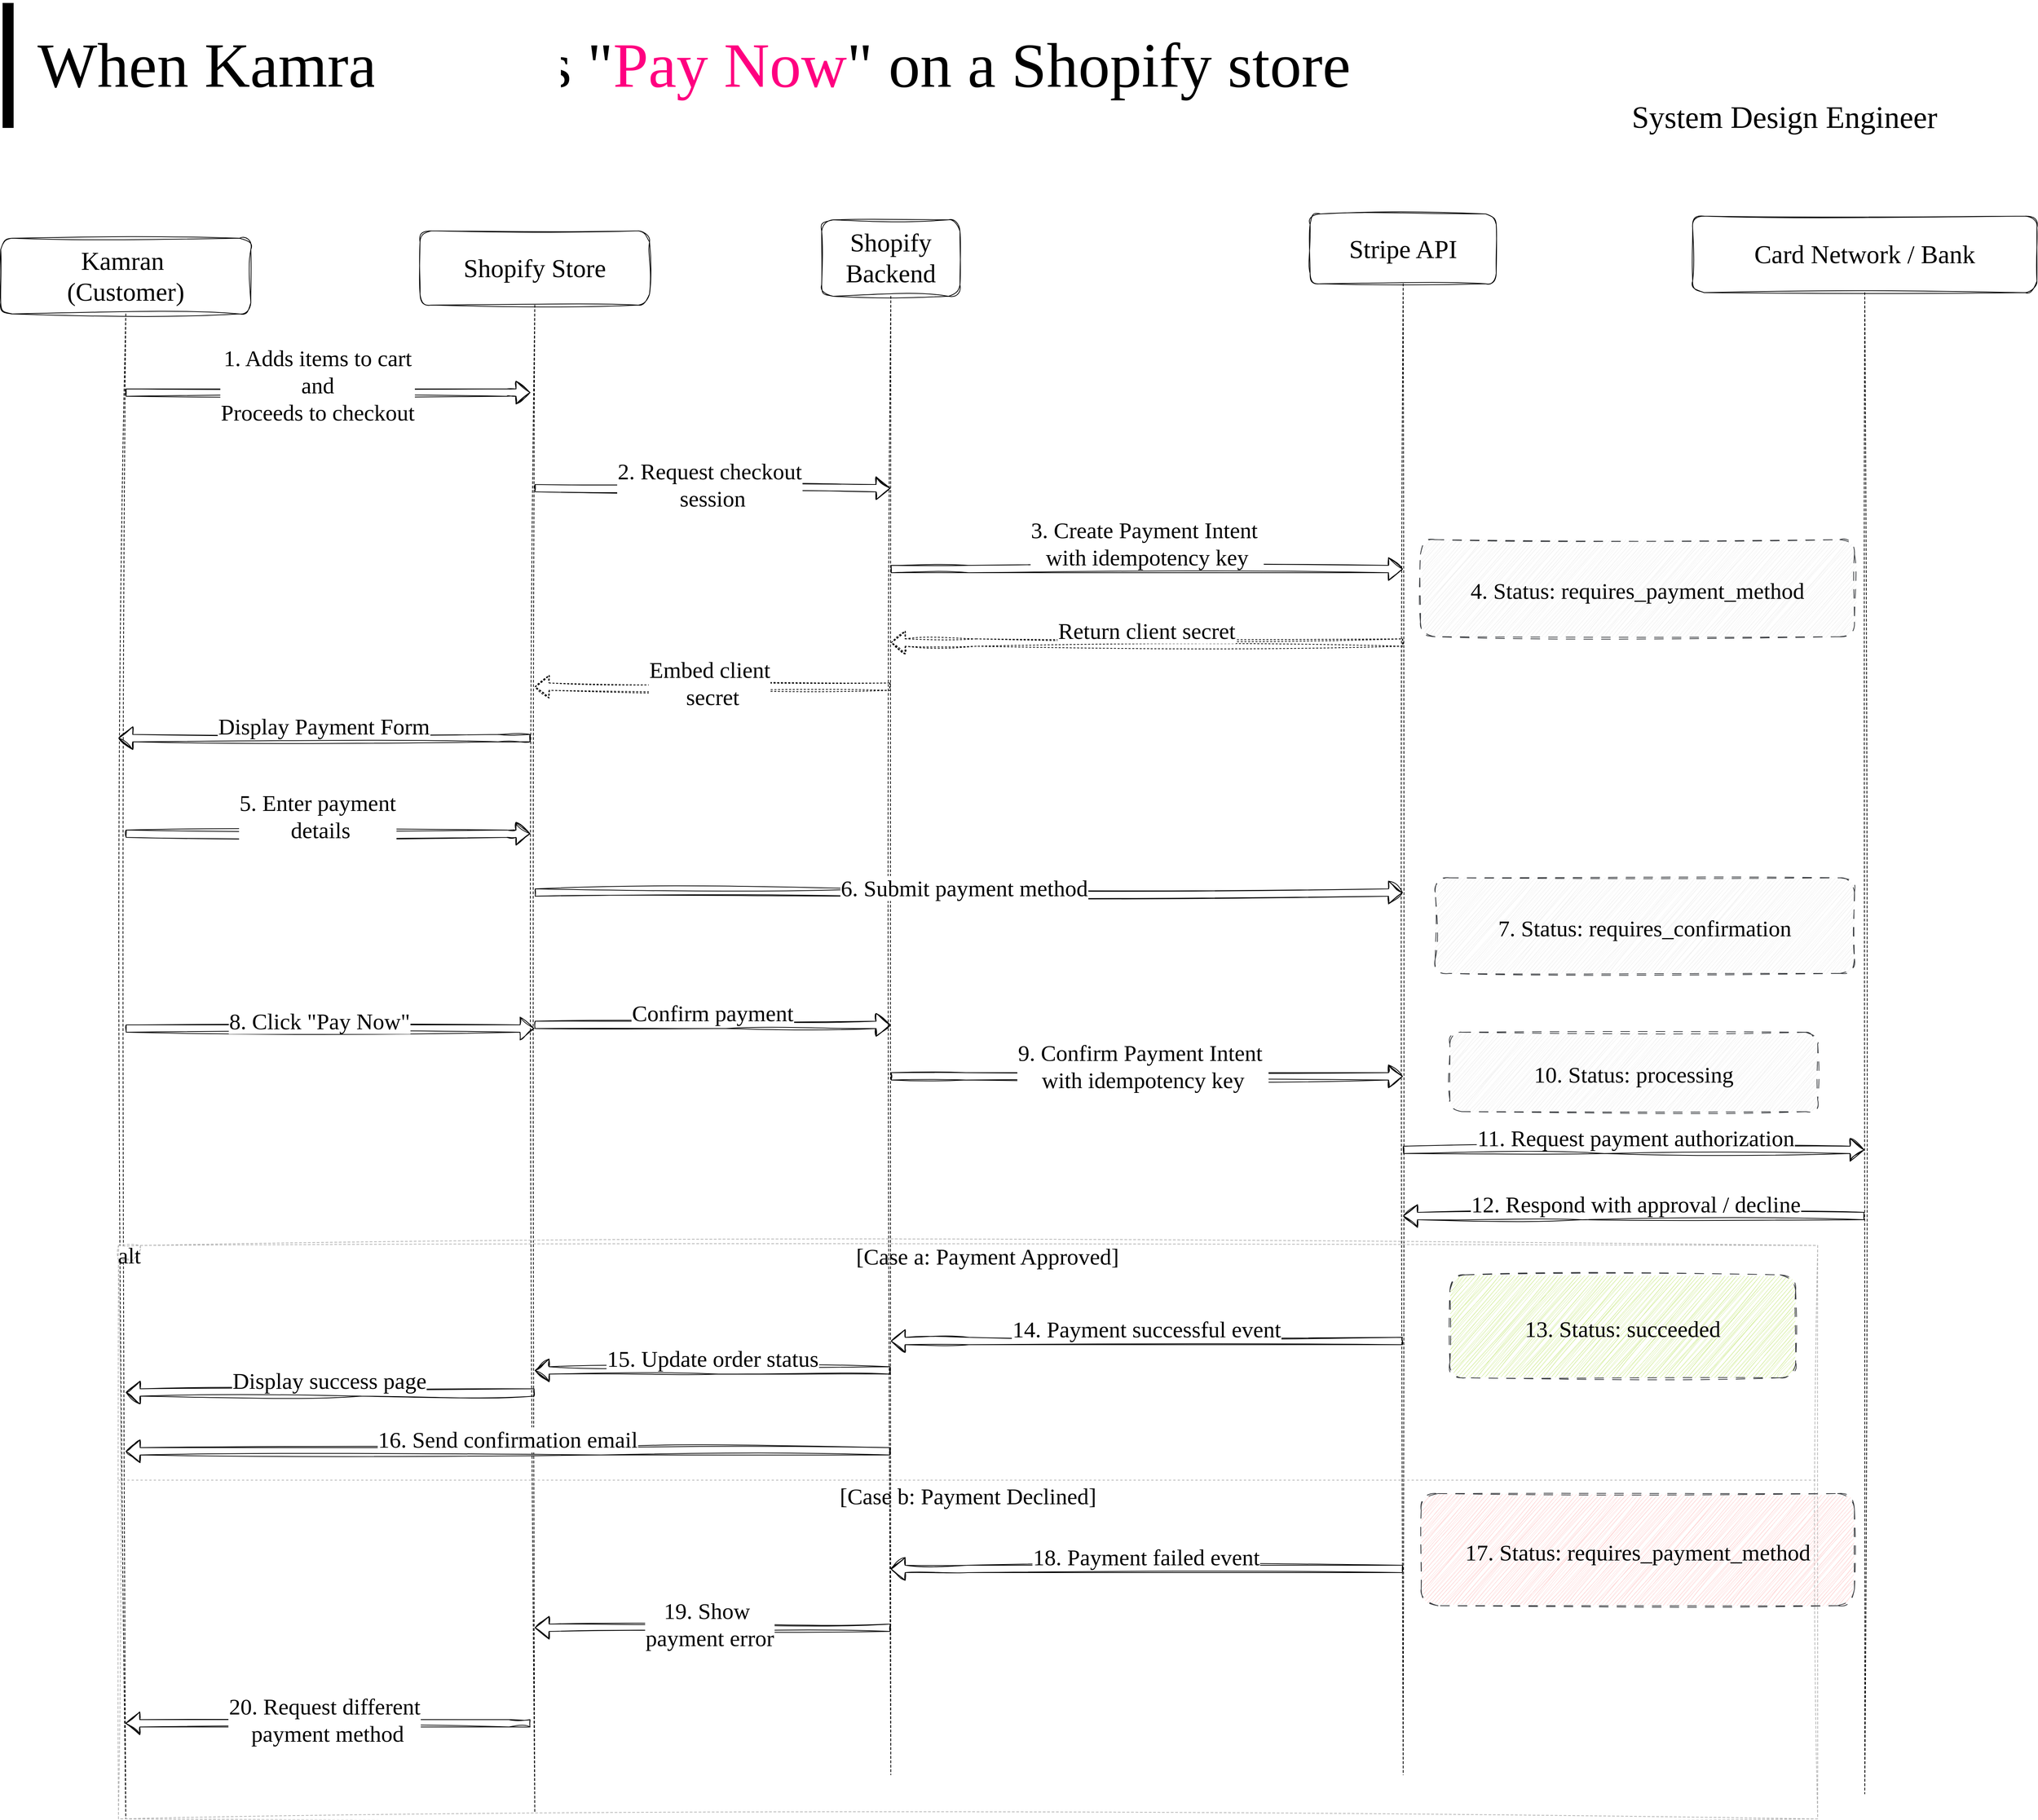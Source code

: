 <mxfile version="26.2.14">
  <diagram name="Page-1" id="UPiAZLYLy2CkkOvZXcHj">
    <mxGraphModel dx="3007" dy="1916" grid="1" gridSize="10" guides="1" tooltips="1" connect="1" arrows="1" fold="1" page="1" pageScale="1" pageWidth="3000" pageHeight="3000" background="light-dark(#FFFFFF,#000000)" math="0" shadow="0">
      <root>
        <mxCell id="0" />
        <mxCell id="1" parent="0" />
        <mxCell id="5miELfbbJMKruTsYyYmL-1" value="Kamran &#xa;(Customer)" style="shape=umlLifeline;perimeter=lifelinePerimeter;whiteSpace=wrap;container=1;dropTarget=0;collapsible=0;recursiveResize=0;outlineConnect=0;portConstraint=eastwest;newEdgeStyle={&quot;edgeStyle&quot;:&quot;elbowEdgeStyle&quot;,&quot;elbow&quot;:&quot;vertical&quot;,&quot;curved&quot;:0,&quot;rounded&quot;:0};size=103;fontFamily=Gloria Hallelujah;fontSource=https%3A%2F%2Ffonts.googleapis.com%2Fcss%3Ffamily%3DGloria%2BHallelujah;sketch=1;curveFitting=1;jiggle=2;fontSize=35;rounded=1;fontColor=light-dark(#000000,#9999FF);labelBackgroundColor=none;fillColor=light-dark(#FFFFFF,#000000);strokeColor=default;align=center;verticalAlign=middle;" vertex="1" parent="1">
          <mxGeometry x="116" y="585" width="340" height="2150" as="geometry" />
        </mxCell>
        <mxCell id="5miELfbbJMKruTsYyYmL-2" value="Shopify Store" style="shape=umlLifeline;perimeter=lifelinePerimeter;whiteSpace=wrap;container=1;dropTarget=0;collapsible=0;recursiveResize=0;outlineConnect=0;portConstraint=eastwest;newEdgeStyle={&quot;edgeStyle&quot;:&quot;elbowEdgeStyle&quot;,&quot;elbow&quot;:&quot;vertical&quot;,&quot;curved&quot;:0,&quot;rounded&quot;:0};size=101;fontFamily=Gloria Hallelujah;fontSource=https%3A%2F%2Ffonts.googleapis.com%2Fcss%3Ffamily%3DGloria%2BHallelujah;sketch=1;curveFitting=1;jiggle=2;fontSize=35;rounded=1;strokeColor=default;align=center;verticalAlign=middle;fontColor=light-dark(#000000,#9999FF);fillColor=light-dark(#FFFFFF,#000000);labelBackgroundColor=none;" vertex="1" parent="1">
          <mxGeometry x="686" y="575" width="312" height="2150" as="geometry" />
        </mxCell>
        <mxCell id="5miELfbbJMKruTsYyYmL-3" value="Shopify Backend" style="shape=umlLifeline;perimeter=lifelinePerimeter;whiteSpace=wrap;container=1;dropTarget=0;collapsible=0;recursiveResize=0;outlineConnect=0;portConstraint=eastwest;newEdgeStyle={&quot;edgeStyle&quot;:&quot;elbowEdgeStyle&quot;,&quot;elbow&quot;:&quot;vertical&quot;,&quot;curved&quot;:0,&quot;rounded&quot;:0};size=104;fontFamily=Gloria Hallelujah;fontSource=https%3A%2F%2Ffonts.googleapis.com%2Fcss%3Ffamily%3DGloria%2BHallelujah;sketch=1;curveFitting=1;jiggle=2;fontSize=35;rounded=1;strokeColor=default;align=center;verticalAlign=middle;fontColor=light-dark(#000000,#9999FF);fillColor=light-dark(#FFFFFF,#000000);labelBackgroundColor=none;" vertex="1" parent="1">
          <mxGeometry x="1232" y="560" width="188" height="2115" as="geometry" />
        </mxCell>
        <mxCell id="5miELfbbJMKruTsYyYmL-4" value="Stripe API" style="shape=umlLifeline;perimeter=lifelinePerimeter;whiteSpace=wrap;container=1;dropTarget=0;collapsible=0;recursiveResize=0;outlineConnect=0;portConstraint=eastwest;newEdgeStyle={&quot;edgeStyle&quot;:&quot;elbowEdgeStyle&quot;,&quot;elbow&quot;:&quot;vertical&quot;,&quot;curved&quot;:0,&quot;rounded&quot;:0};size=95;fontFamily=Gloria Hallelujah;fontSource=https%3A%2F%2Ffonts.googleapis.com%2Fcss%3Ffamily%3DGloria%2BHallelujah;sketch=1;curveFitting=1;jiggle=2;fontSize=35;rounded=1;strokeColor=default;align=center;verticalAlign=middle;fontColor=light-dark(#000000,#9999FF);fillColor=light-dark(#FFFFFF,#000000);labelBackgroundColor=none;" vertex="1" parent="1">
          <mxGeometry x="1896" y="552" width="253" height="2123" as="geometry" />
        </mxCell>
        <mxCell id="5miELfbbJMKruTsYyYmL-5" value="Card Network / Bank" style="shape=umlLifeline;perimeter=lifelinePerimeter;whiteSpace=wrap;container=1;dropTarget=0;collapsible=0;recursiveResize=0;outlineConnect=0;portConstraint=eastwest;newEdgeStyle={&quot;edgeStyle&quot;:&quot;elbowEdgeStyle&quot;,&quot;elbow&quot;:&quot;vertical&quot;,&quot;curved&quot;:0,&quot;rounded&quot;:0};size=104;fontFamily=Gloria Hallelujah;fontSource=https%3A%2F%2Ffonts.googleapis.com%2Fcss%3Ffamily%3DGloria%2BHallelujah;fontSize=35;sketch=1;curveFitting=1;jiggle=2;rounded=1;gradientColor=none;glass=0;movable=1;resizable=1;rotatable=1;deletable=1;editable=1;locked=0;connectable=1;strokeColor=default;align=center;verticalAlign=middle;fontColor=light-dark(#000000,#9999FF);fillColor=light-dark(#FFFFFF,#000000);labelBackgroundColor=none;" vertex="1" parent="1">
          <mxGeometry x="2416" y="555" width="468" height="2146" as="geometry" />
        </mxCell>
        <mxCell id="5miELfbbJMKruTsYyYmL-6" value="alt" style="shape=umlFrame;dashed=1;pointerEvents=0;dropTarget=0;strokeColor=#B3B3B3;height=20;width=30;fontFamily=Gloria Hallelujah;fontSource=https%3A%2F%2Ffonts.googleapis.com%2Fcss%3Ffamily%3DGloria%2BHallelujah;sketch=1;curveFitting=1;jiggle=2;fontSize=31;" vertex="1" parent="1">
          <mxGeometry x="276" y="1955" width="2310" height="780" as="geometry" />
        </mxCell>
        <mxCell id="5miELfbbJMKruTsYyYmL-7" value="[Case a: Payment Approved]" style="text;strokeColor=none;fillColor=none;align=center;verticalAlign=middle;whiteSpace=wrap;fontFamily=Gloria Hallelujah;fontSource=https%3A%2F%2Ffonts.googleapis.com%2Fcss%3Ffamily%3DGloria%2BHallelujah;fontSize=31;" vertex="1" parent="5miELfbbJMKruTsYyYmL-6">
          <mxGeometry x="53.063" width="2256.937" height="29.771" as="geometry" />
        </mxCell>
        <mxCell id="5miELfbbJMKruTsYyYmL-8" value="[Case b: Payment Declined]" style="shape=line;dashed=1;whiteSpace=wrap;verticalAlign=top;labelPosition=center;verticalLabelPosition=middle;align=center;strokeColor=#B3B3B3;fontFamily=Gloria Hallelujah;fontSource=https%3A%2F%2Ffonts.googleapis.com%2Fcss%3Ffamily%3DGloria%2BHallelujah;fontSize=31;" vertex="1" parent="5miELfbbJMKruTsYyYmL-6">
          <mxGeometry y="316.221" width="2310.0" height="5.954" as="geometry" />
        </mxCell>
        <mxCell id="5miELfbbJMKruTsYyYmL-11" value="2. Request checkout&#xa; session" style="verticalAlign=bottom;edgeStyle=elbowEdgeStyle;elbow=vertical;curved=0;rounded=0;endArrow=block;fontFamily=Gloria Hallelujah;fontSource=https%3A%2F%2Ffonts.googleapis.com%2Fcss%3Ffamily%3DGloria%2BHallelujah;sketch=1;curveFitting=1;jiggle=2;fontSize=31;shape=flexArrow;labelBackgroundColor=light-dark(#FFFFFF,#000000);" edge="1" parent="1" source="5miELfbbJMKruTsYyYmL-2" target="5miELfbbJMKruTsYyYmL-3">
          <mxGeometry x="-0.015" y="-30" relative="1" as="geometry">
            <Array as="points">
              <mxPoint x="1122" y="925" />
            </Array>
            <mxPoint as="offset" />
          </mxGeometry>
        </mxCell>
        <mxCell id="5miELfbbJMKruTsYyYmL-12" value="3. Create Payment Intent &#xa;with idempotency key" style="verticalAlign=bottom;edgeStyle=elbowEdgeStyle;elbow=vertical;curved=0;rounded=0;endArrow=block;fontFamily=Gloria Hallelujah;fontSource=https%3A%2F%2Ffonts.googleapis.com%2Fcss%3Ffamily%3DGloria%2BHallelujah;sketch=1;curveFitting=1;jiggle=2;fontSize=31;shape=flexArrow;labelBackgroundColor=light-dark(#FFFFFF,#000000);" edge="1" parent="1" source="5miELfbbJMKruTsYyYmL-3" target="5miELfbbJMKruTsYyYmL-4">
          <mxGeometry x="0.001" relative="1" as="geometry">
            <Array as="points">
              <mxPoint x="1432" y="1035" />
            </Array>
            <mxPoint as="offset" />
          </mxGeometry>
        </mxCell>
        <mxCell id="5miELfbbJMKruTsYyYmL-13" value="Return client secret" style="verticalAlign=bottom;edgeStyle=elbowEdgeStyle;elbow=vertical;curved=0;rounded=0;dashed=1;dashPattern=2 3;endArrow=block;fontFamily=Gloria Hallelujah;fontSource=https%3A%2F%2Ffonts.googleapis.com%2Fcss%3Ffamily%3DGloria%2BHallelujah;sketch=1;curveFitting=1;jiggle=2;fontSize=31;shape=flexArrow;labelBackgroundColor=light-dark(#FFFFFF,#000000);" edge="1" parent="1" source="5miELfbbJMKruTsYyYmL-4" target="5miELfbbJMKruTsYyYmL-3">
          <mxGeometry relative="1" as="geometry">
            <Array as="points">
              <mxPoint x="1442" y="1135" />
            </Array>
          </mxGeometry>
        </mxCell>
        <mxCell id="5miELfbbJMKruTsYyYmL-14" value="Embed client&#xa; secret" style="verticalAlign=bottom;edgeStyle=elbowEdgeStyle;elbow=vertical;curved=0;rounded=0;dashed=1;dashPattern=2 3;endArrow=block;fontFamily=Gloria Hallelujah;fontSource=https%3A%2F%2Ffonts.googleapis.com%2Fcss%3Ffamily%3DGloria%2BHallelujah;sketch=1;curveFitting=1;jiggle=2;fontSize=31;shape=flexArrow;labelBackgroundColor=light-dark(#FFFFFF,#000000);" edge="1" parent="1" source="5miELfbbJMKruTsYyYmL-3" target="5miELfbbJMKruTsYyYmL-2">
          <mxGeometry x="0.015" y="30" relative="1" as="geometry">
            <Array as="points">
              <mxPoint x="1112" y="1195" />
            </Array>
            <mxPoint as="offset" />
          </mxGeometry>
        </mxCell>
        <mxCell id="5miELfbbJMKruTsYyYmL-16" value="5. Enter payment&#xa; details" style="verticalAlign=bottom;edgeStyle=elbowEdgeStyle;elbow=vertical;curved=0;rounded=0;endArrow=block;fontFamily=Gloria Hallelujah;fontSource=https%3A%2F%2Ffonts.googleapis.com%2Fcss%3Ffamily%3DGloria%2BHallelujah;sketch=1;curveFitting=1;jiggle=2;fontSize=31;shape=flexArrow;strokeColor=default;align=center;fontColor=default;labelBackgroundColor=light-dark(#FFFFFF,#000000);" edge="1" parent="1" source="5miELfbbJMKruTsYyYmL-1">
          <mxGeometry x="-0.051" y="-11" relative="1" as="geometry">
            <Array as="points">
              <mxPoint x="804" y="1395" />
            </Array>
            <mxPoint x="613" y="1395" as="sourcePoint" />
            <mxPoint x="836" y="1395" as="targetPoint" />
            <mxPoint as="offset" />
          </mxGeometry>
        </mxCell>
        <mxCell id="5miELfbbJMKruTsYyYmL-17" value="6. Submit payment method" style="verticalAlign=bottom;edgeStyle=elbowEdgeStyle;elbow=vertical;curved=0;rounded=0;endArrow=block;fontFamily=Gloria Hallelujah;fontSource=https%3A%2F%2Ffonts.googleapis.com%2Fcss%3Ffamily%3DGloria%2BHallelujah;sketch=1;curveFitting=1;jiggle=2;fontSize=31;shape=flexArrow;strokeColor=default;align=center;fontColor=default;labelBackgroundColor=light-dark(#FFFFFF,#000000);" edge="1" parent="1" source="5miELfbbJMKruTsYyYmL-2" target="5miELfbbJMKruTsYyYmL-4">
          <mxGeometry x="-0.01" y="-10" relative="1" as="geometry">
            <Array as="points">
              <mxPoint x="1292" y="1475" />
            </Array>
            <mxPoint as="offset" />
          </mxGeometry>
        </mxCell>
        <mxCell id="5miELfbbJMKruTsYyYmL-18" value="8. Click &quot;Pay Now&quot;" style="verticalAlign=bottom;edgeStyle=elbowEdgeStyle;elbow=vertical;curved=0;rounded=0;endArrow=block;fontFamily=Gloria Hallelujah;fontSource=https%3A%2F%2Ffonts.googleapis.com%2Fcss%3Ffamily%3DGloria%2BHallelujah;sketch=1;curveFitting=1;jiggle=2;fontSize=31;shape=flexArrow;strokeColor=default;align=center;fontColor=default;labelBackgroundColor=light-dark(#FFFFFF,#000000);" edge="1" parent="1" source="5miELfbbJMKruTsYyYmL-1" target="5miELfbbJMKruTsYyYmL-2">
          <mxGeometry x="-0.051" y="-6" relative="1" as="geometry">
            <Array as="points">
              <mxPoint x="812" y="1605" />
            </Array>
            <mxPoint as="offset" />
          </mxGeometry>
        </mxCell>
        <mxCell id="5miELfbbJMKruTsYyYmL-19" value="Confirm payment" style="verticalAlign=bottom;edgeStyle=elbowEdgeStyle;elbow=vertical;curved=0;rounded=0;endArrow=block;fontFamily=Gloria Hallelujah;fontSource=https%3A%2F%2Ffonts.googleapis.com%2Fcss%3Ffamily%3DGloria%2BHallelujah;sketch=1;curveFitting=1;jiggle=2;fontSize=31;shape=flexArrow;strokeColor=default;align=center;fontColor=default;labelBackgroundColor=light-dark(#FFFFFF,#000000);" edge="1" parent="1" source="5miELfbbJMKruTsYyYmL-2" target="5miELfbbJMKruTsYyYmL-3">
          <mxGeometry relative="1" as="geometry">
            <Array as="points">
              <mxPoint x="1102" y="1655" />
            </Array>
          </mxGeometry>
        </mxCell>
        <mxCell id="5miELfbbJMKruTsYyYmL-20" value="9. Confirm Payment Intent &#xa;with idempotency key" style="verticalAlign=bottom;edgeStyle=elbowEdgeStyle;elbow=vertical;curved=0;rounded=0;endArrow=block;fontFamily=Gloria Hallelujah;fontSource=https%3A%2F%2Ffonts.googleapis.com%2Fcss%3Ffamily%3DGloria%2BHallelujah;sketch=1;curveFitting=1;jiggle=2;fontSize=31;shape=flexArrow;strokeColor=default;align=center;fontColor=default;labelBackgroundColor=light-dark(#FFFFFF,#000000);" edge="1" parent="1" source="5miELfbbJMKruTsYyYmL-3" target="5miELfbbJMKruTsYyYmL-4">
          <mxGeometry x="-0.014" y="-21" relative="1" as="geometry">
            <Array as="points">
              <mxPoint x="1428" y="1725" />
            </Array>
            <mxPoint as="offset" />
          </mxGeometry>
        </mxCell>
        <mxCell id="5miELfbbJMKruTsYyYmL-21" value="11. Request payment authorization" style="verticalAlign=bottom;edgeStyle=elbowEdgeStyle;elbow=vertical;curved=0;rounded=0;endArrow=block;fontFamily=Gloria Hallelujah;fontSource=https%3A%2F%2Ffonts.googleapis.com%2Fcss%3Ffamily%3DGloria%2BHallelujah;sketch=1;curveFitting=1;jiggle=2;fontSize=31;shape=flexArrow;strokeColor=default;align=center;fontColor=default;labelBackgroundColor=light-dark(#FFFFFF,#000000);" edge="1" parent="1" source="5miELfbbJMKruTsYyYmL-4" target="5miELfbbJMKruTsYyYmL-5">
          <mxGeometry x="0.01" relative="1" as="geometry">
            <Array as="points">
              <mxPoint x="2296" y="1825" />
            </Array>
            <mxPoint as="offset" />
          </mxGeometry>
        </mxCell>
        <mxCell id="5miELfbbJMKruTsYyYmL-22" value="12. Respond with approval / decline" style="verticalAlign=bottom;edgeStyle=elbowEdgeStyle;elbow=vertical;curved=0;rounded=0;endArrow=block;fontFamily=Gloria Hallelujah;fontSource=https%3A%2F%2Ffonts.googleapis.com%2Fcss%3Ffamily%3DGloria%2BHallelujah;sketch=1;curveFitting=1;jiggle=2;fontSize=31;shape=flexArrow;strokeColor=default;align=center;fontColor=default;labelBackgroundColor=light-dark(#FFFFFF,#000000);" edge="1" parent="1" source="5miELfbbJMKruTsYyYmL-5" target="5miELfbbJMKruTsYyYmL-4">
          <mxGeometry x="-0.01" relative="1" as="geometry">
            <Array as="points">
              <mxPoint x="2266" y="1915" />
            </Array>
            <mxPoint as="offset" />
          </mxGeometry>
        </mxCell>
        <mxCell id="5miELfbbJMKruTsYyYmL-23" value="14. Payment successful event" style="verticalAlign=bottom;edgeStyle=elbowEdgeStyle;elbow=vertical;curved=0;rounded=0;endArrow=block;fontFamily=Gloria Hallelujah;fontSource=https%3A%2F%2Ffonts.googleapis.com%2Fcss%3Ffamily%3DGloria%2BHallelujah;sketch=1;curveFitting=1;jiggle=2;fontSize=31;shape=flexArrow;strokeColor=default;align=center;fontColor=default;labelBackgroundColor=light-dark(#FFFFFF,#000000);" edge="1" parent="1" source="5miELfbbJMKruTsYyYmL-4" target="5miELfbbJMKruTsYyYmL-3">
          <mxGeometry relative="1" as="geometry">
            <Array as="points">
              <mxPoint x="1432" y="2085" />
            </Array>
          </mxGeometry>
        </mxCell>
        <mxCell id="5miELfbbJMKruTsYyYmL-24" value="15. Update order status" style="verticalAlign=bottom;edgeStyle=elbowEdgeStyle;elbow=vertical;curved=0;rounded=0;endArrow=block;fontFamily=Gloria Hallelujah;fontSource=https%3A%2F%2Ffonts.googleapis.com%2Fcss%3Ffamily%3DGloria%2BHallelujah;sketch=1;curveFitting=1;jiggle=2;fontSize=31;shape=flexArrow;strokeColor=default;align=center;fontColor=default;labelBackgroundColor=light-dark(#FFFFFF,#000000);" edge="1" parent="1" source="5miELfbbJMKruTsYyYmL-3" target="5miELfbbJMKruTsYyYmL-2">
          <mxGeometry x="-0.001" relative="1" as="geometry">
            <Array as="points">
              <mxPoint x="1092" y="2125" />
            </Array>
            <mxPoint as="offset" />
          </mxGeometry>
        </mxCell>
        <mxCell id="5miELfbbJMKruTsYyYmL-25" value="Display success page" style="verticalAlign=bottom;edgeStyle=elbowEdgeStyle;elbow=vertical;curved=0;rounded=0;endArrow=block;fontFamily=Gloria Hallelujah;fontSource=https%3A%2F%2Ffonts.googleapis.com%2Fcss%3Ffamily%3DGloria%2BHallelujah;sketch=1;curveFitting=1;jiggle=2;fontSize=31;shape=flexArrow;strokeColor=default;align=center;fontColor=default;labelBackgroundColor=light-dark(#FFFFFF,#000000);" edge="1" parent="1" source="5miELfbbJMKruTsYyYmL-2" target="5miELfbbJMKruTsYyYmL-1">
          <mxGeometry x="0.002" relative="1" as="geometry">
            <Array as="points">
              <mxPoint x="606" y="2155" />
            </Array>
            <mxPoint as="offset" />
          </mxGeometry>
        </mxCell>
        <mxCell id="5miELfbbJMKruTsYyYmL-26" value="16. Send confirmation email" style="verticalAlign=bottom;edgeStyle=elbowEdgeStyle;elbow=vertical;curved=0;rounded=0;endArrow=block;fontFamily=Gloria Hallelujah;fontSource=https%3A%2F%2Ffonts.googleapis.com%2Fcss%3Ffamily%3DGloria%2BHallelujah;sketch=1;curveFitting=1;jiggle=2;fontSize=31;shape=flexArrow;strokeColor=default;align=center;fontColor=default;labelBackgroundColor=light-dark(#FFFFFF,#000000);" edge="1" parent="1" source="5miELfbbJMKruTsYyYmL-3" target="5miELfbbJMKruTsYyYmL-1">
          <mxGeometry relative="1" as="geometry">
            <Array as="points">
              <mxPoint x="932" y="2235" />
            </Array>
            <mxPoint as="offset" />
          </mxGeometry>
        </mxCell>
        <mxCell id="5miELfbbJMKruTsYyYmL-27" value="18. Payment failed event" style="verticalAlign=bottom;edgeStyle=elbowEdgeStyle;elbow=vertical;curved=0;rounded=0;endArrow=block;fontFamily=Gloria Hallelujah;fontSource=https%3A%2F%2Ffonts.googleapis.com%2Fcss%3Ffamily%3DGloria%2BHallelujah;sketch=1;curveFitting=1;jiggle=2;fontSize=31;shape=flexArrow;strokeColor=default;align=center;fontColor=default;labelBackgroundColor=light-dark(#FFFFFF,#000000);" edge="1" parent="1" source="5miELfbbJMKruTsYyYmL-4" target="5miELfbbJMKruTsYyYmL-3">
          <mxGeometry x="0.001" relative="1" as="geometry">
            <Array as="points">
              <mxPoint x="1431" y="2395" />
            </Array>
            <mxPoint as="offset" />
          </mxGeometry>
        </mxCell>
        <mxCell id="5miELfbbJMKruTsYyYmL-28" value="19. Show &#xa;payment error" style="verticalAlign=bottom;edgeStyle=elbowEdgeStyle;elbow=vertical;curved=0;rounded=0;endArrow=block;fontFamily=Gloria Hallelujah;fontSource=https%3A%2F%2Ffonts.googleapis.com%2Fcss%3Ffamily%3DGloria%2BHallelujah;sketch=1;curveFitting=1;jiggle=2;fontSize=31;shape=flexArrow;strokeColor=default;align=center;fontColor=default;labelBackgroundColor=light-dark(#FFFFFF,#000000);" edge="1" parent="1" source="5miELfbbJMKruTsYyYmL-3" target="5miELfbbJMKruTsYyYmL-2">
          <mxGeometry x="0.015" y="30" relative="1" as="geometry">
            <Array as="points">
              <mxPoint x="1092" y="2475" />
            </Array>
            <mxPoint as="offset" />
          </mxGeometry>
        </mxCell>
        <mxCell id="5miELfbbJMKruTsYyYmL-29" value="20. Request different&#xa; payment method" style="verticalAlign=bottom;edgeStyle=elbowEdgeStyle;elbow=vertical;curved=0;rounded=0;endArrow=block;fontFamily=Gloria Hallelujah;fontSource=https%3A%2F%2Ffonts.googleapis.com%2Fcss%3Ffamily%3DGloria%2BHallelujah;sketch=1;curveFitting=1;jiggle=2;fontSize=31;shape=flexArrow;strokeColor=default;align=center;fontColor=default;labelBackgroundColor=light-dark(#FFFFFF,#000000);" edge="1" parent="1">
          <mxGeometry x="0.016" y="30" relative="1" as="geometry">
            <Array as="points">
              <mxPoint x="807" y="2605" />
            </Array>
            <mxPoint x="836" y="2605" as="sourcePoint" />
            <mxPoint x="285.5" y="2605" as="targetPoint" />
            <mxPoint as="offset" />
          </mxGeometry>
        </mxCell>
        <mxCell id="5miELfbbJMKruTsYyYmL-30" value="4. Status: requires_payment_method" style="fontFamily=Gloria Hallelujah;fontSource=https%3A%2F%2Ffonts.googleapis.com%2Fcss%3Ffamily%3DGloria%2BHallelujah;sketch=1;curveFitting=1;jiggle=2;fontSize=31;rounded=1;glass=0;dashed=1;dashPattern=12 12;fillColor=#eeeeee;strokeColor=#36393d;" vertex="1" parent="1">
          <mxGeometry x="2046" y="995" width="590" height="132" as="geometry" />
        </mxCell>
        <mxCell id="5miELfbbJMKruTsYyYmL-31" value="7. Status: requires_confirmation" style="fillColor=#eeeeee;strokeColor=#36393d;fontFamily=Gloria Hallelujah;fontSource=https%3A%2F%2Ffonts.googleapis.com%2Fcss%3Ffamily%3DGloria%2BHallelujah;sketch=1;curveFitting=1;jiggle=2;fontSize=31;rounded=1;dashed=1;dashPattern=12 12;glass=0;align=center;verticalAlign=middle;fontColor=default;gradientColor=none;" vertex="1" parent="1">
          <mxGeometry x="2066" y="1455" width="570" height="130" as="geometry" />
        </mxCell>
        <mxCell id="5miELfbbJMKruTsYyYmL-32" value="10. Status: processing" style="fillColor=#eeeeee;strokeColor=#36393d;fontFamily=Gloria Hallelujah;fontSource=https%3A%2F%2Ffonts.googleapis.com%2Fcss%3Ffamily%3DGloria%2BHallelujah;sketch=1;curveFitting=1;jiggle=2;fontSize=31;rounded=1;dashed=1;dashPattern=12 12;glass=0;align=center;verticalAlign=middle;fontColor=default;gradientColor=none;" vertex="1" parent="1">
          <mxGeometry x="2086" y="1665" width="500" height="108" as="geometry" />
        </mxCell>
        <mxCell id="5miELfbbJMKruTsYyYmL-33" value="13. Status: succeeded" style="fillColor=#cdeb8b;strokeColor=#36393d;fontFamily=Gloria Hallelujah;fontSource=https%3A%2F%2Ffonts.googleapis.com%2Fcss%3Ffamily%3DGloria%2BHallelujah;sketch=1;curveFitting=1;jiggle=2;fontSize=31;rounded=1;dashed=1;dashPattern=12 12;" vertex="1" parent="1">
          <mxGeometry x="2086" y="1995" width="470" height="140" as="geometry" />
        </mxCell>
        <mxCell id="5miELfbbJMKruTsYyYmL-34" value="17. Status: requires_payment_method" style="fillColor=#ffcccc;strokeColor=#36393d;fontFamily=Gloria Hallelujah;fontSource=https%3A%2F%2Ffonts.googleapis.com%2Fcss%3Ffamily%3DGloria%2BHallelujah;sketch=1;curveFitting=1;jiggle=2;fontSize=31;rounded=1;dashed=1;dashPattern=12 12;" vertex="1" parent="1">
          <mxGeometry x="2047" y="2292.5" width="589" height="152.5" as="geometry" />
        </mxCell>
        <mxCell id="5miELfbbJMKruTsYyYmL-52" value="Display Payment Form" style="verticalAlign=bottom;edgeStyle=elbowEdgeStyle;elbow=vertical;curved=0;rounded=0;endArrow=block;fontFamily=Gloria Hallelujah;fontSource=https%3A%2F%2Ffonts.googleapis.com%2Fcss%3Ffamily%3DGloria%2BHallelujah;sketch=1;curveFitting=1;jiggle=2;fontSize=31;shape=flexArrow;strokeColor=default;align=center;fontColor=default;labelBackgroundColor=light-dark(#FFFFFF,#000000);" edge="1" parent="1">
          <mxGeometry x="0.002" relative="1" as="geometry">
            <Array as="points">
              <mxPoint x="792" y="1265" />
            </Array>
            <mxPoint x="836" y="1265" as="sourcePoint" />
            <mxPoint x="276" y="1265" as="targetPoint" />
            <mxPoint as="offset" />
          </mxGeometry>
        </mxCell>
        <mxCell id="5miELfbbJMKruTsYyYmL-53" value="1. Adds items to cart&#xa;and&#xa;Proceeds to checkout&#xa;" style="verticalAlign=bottom;edgeStyle=elbowEdgeStyle;elbow=vertical;curved=0;rounded=0;endArrow=block;fontFamily=Gloria Hallelujah;fontSource=https%3A%2F%2Ffonts.googleapis.com%2Fcss%3Ffamily%3DGloria%2BHallelujah;sketch=1;curveFitting=1;jiggle=2;fontSize=31;shape=flexArrow;strokeColor=default;align=center;fontColor=default;labelBackgroundColor=light-dark(#FFFFFF,#000000);" edge="1" parent="1">
          <mxGeometry x="-0.051" y="-80" relative="1" as="geometry">
            <Array as="points">
              <mxPoint x="804" y="795" />
            </Array>
            <mxPoint x="286" y="795" as="sourcePoint" />
            <mxPoint x="836" y="795" as="targetPoint" />
            <mxPoint as="offset" />
          </mxGeometry>
        </mxCell>
        <mxCell id="5miELfbbJMKruTsYyYmL-55" value="" style="group" vertex="1" connectable="0" parent="1">
          <mxGeometry x="126" y="265" width="2750" height="202" as="geometry" />
        </mxCell>
        <mxCell id="5miELfbbJMKruTsYyYmL-48" value="&lt;div&gt;&lt;font style=&quot;font-size: 86px;&quot;&gt;When Kamran clicks &quot;&lt;span style=&quot;color: rgb(255, 0, 128);&quot;&gt;Pay Now&lt;/span&gt;&quot; on a Shopify store&amp;nbsp;&lt;/font&gt;&lt;/div&gt;" style="text;html=1;align=left;verticalAlign=middle;whiteSpace=wrap;rounded=0;fontFamily=Gloria Hallelujah;fontSource=https%3A%2F%2Ffonts.googleapis.com%2Fcss%3Ffamily%3DGloria%2BHallelujah;fontSize=45;fontColor=default;" vertex="1" parent="5miELfbbJMKruTsYyYmL-55">
          <mxGeometry x="38.17" width="2521.83" height="170" as="geometry" />
        </mxCell>
        <mxCell id="5miELfbbJMKruTsYyYmL-50" value="" style="shape=link;html=1;rounded=0;fontFamily=Gloria Hallelujah;fontSource=https%3A%2F%2Ffonts.googleapis.com%2Fcss%3Ffamily%3DGloria%2BHallelujah;fontSize=31;fontColor=default;width=0;strokeColor=light-dark(#000000,#76B7AC);strokeWidth=8;" edge="1" parent="5miELfbbJMKruTsYyYmL-55">
          <mxGeometry width="100" relative="1" as="geometry">
            <mxPoint y="170" as="sourcePoint" />
            <mxPoint as="targetPoint" />
          </mxGeometry>
        </mxCell>
        <mxCell id="5miELfbbJMKruTsYyYmL-49" value="&lt;font style=&quot;color: light-dark(rgb(0, 0, 0), rgb(118, 183, 172));&quot;&gt;System Design Engineer&lt;/font&gt;" style="text;html=1;align=center;verticalAlign=middle;whiteSpace=wrap;rounded=1;fontFamily=Gloria Hallelujah;fontSource=https%3A%2F%2Ffonts.googleapis.com%2Fcss%3Ffamily%3DGloria%2BHallelujah;fontSize=42;fontColor=default;strokeColor=none;sketch=1;curveFitting=1;jiggle=2;" vertex="1" parent="5miELfbbJMKruTsYyYmL-55">
          <mxGeometry x="2080" y="110" width="670" height="92" as="geometry" />
        </mxCell>
      </root>
    </mxGraphModel>
  </diagram>
</mxfile>
